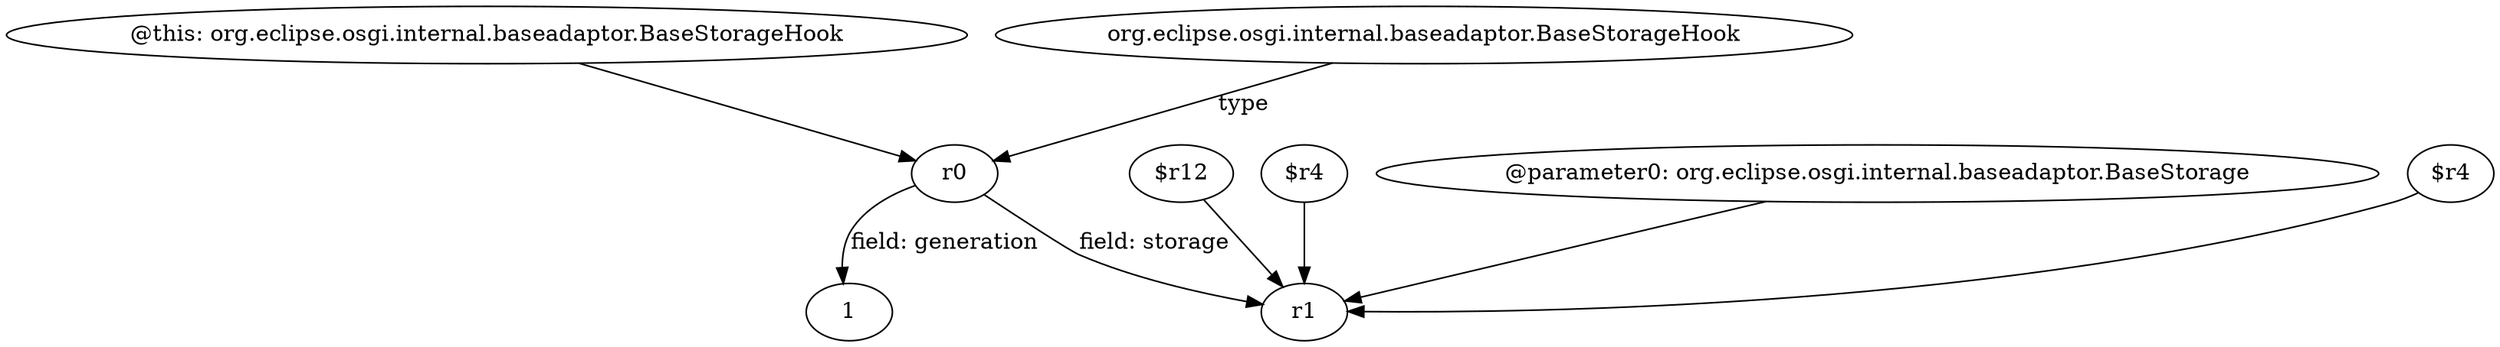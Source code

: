 digraph g {
0[label="$r4"]
1[label="r1"]
0->1[label=""]
2[label="@this: org.eclipse.osgi.internal.baseadaptor.BaseStorageHook"]
3[label="r0"]
2->3[label=""]
4[label="$r12"]
4->1[label=""]
5[label="$r4"]
5->1[label=""]
6[label="1"]
3->6[label="field: generation"]
3->1[label="field: storage"]
7[label="org.eclipse.osgi.internal.baseadaptor.BaseStorageHook"]
7->3[label="type"]
8[label="@parameter0: org.eclipse.osgi.internal.baseadaptor.BaseStorage"]
8->1[label=""]
}